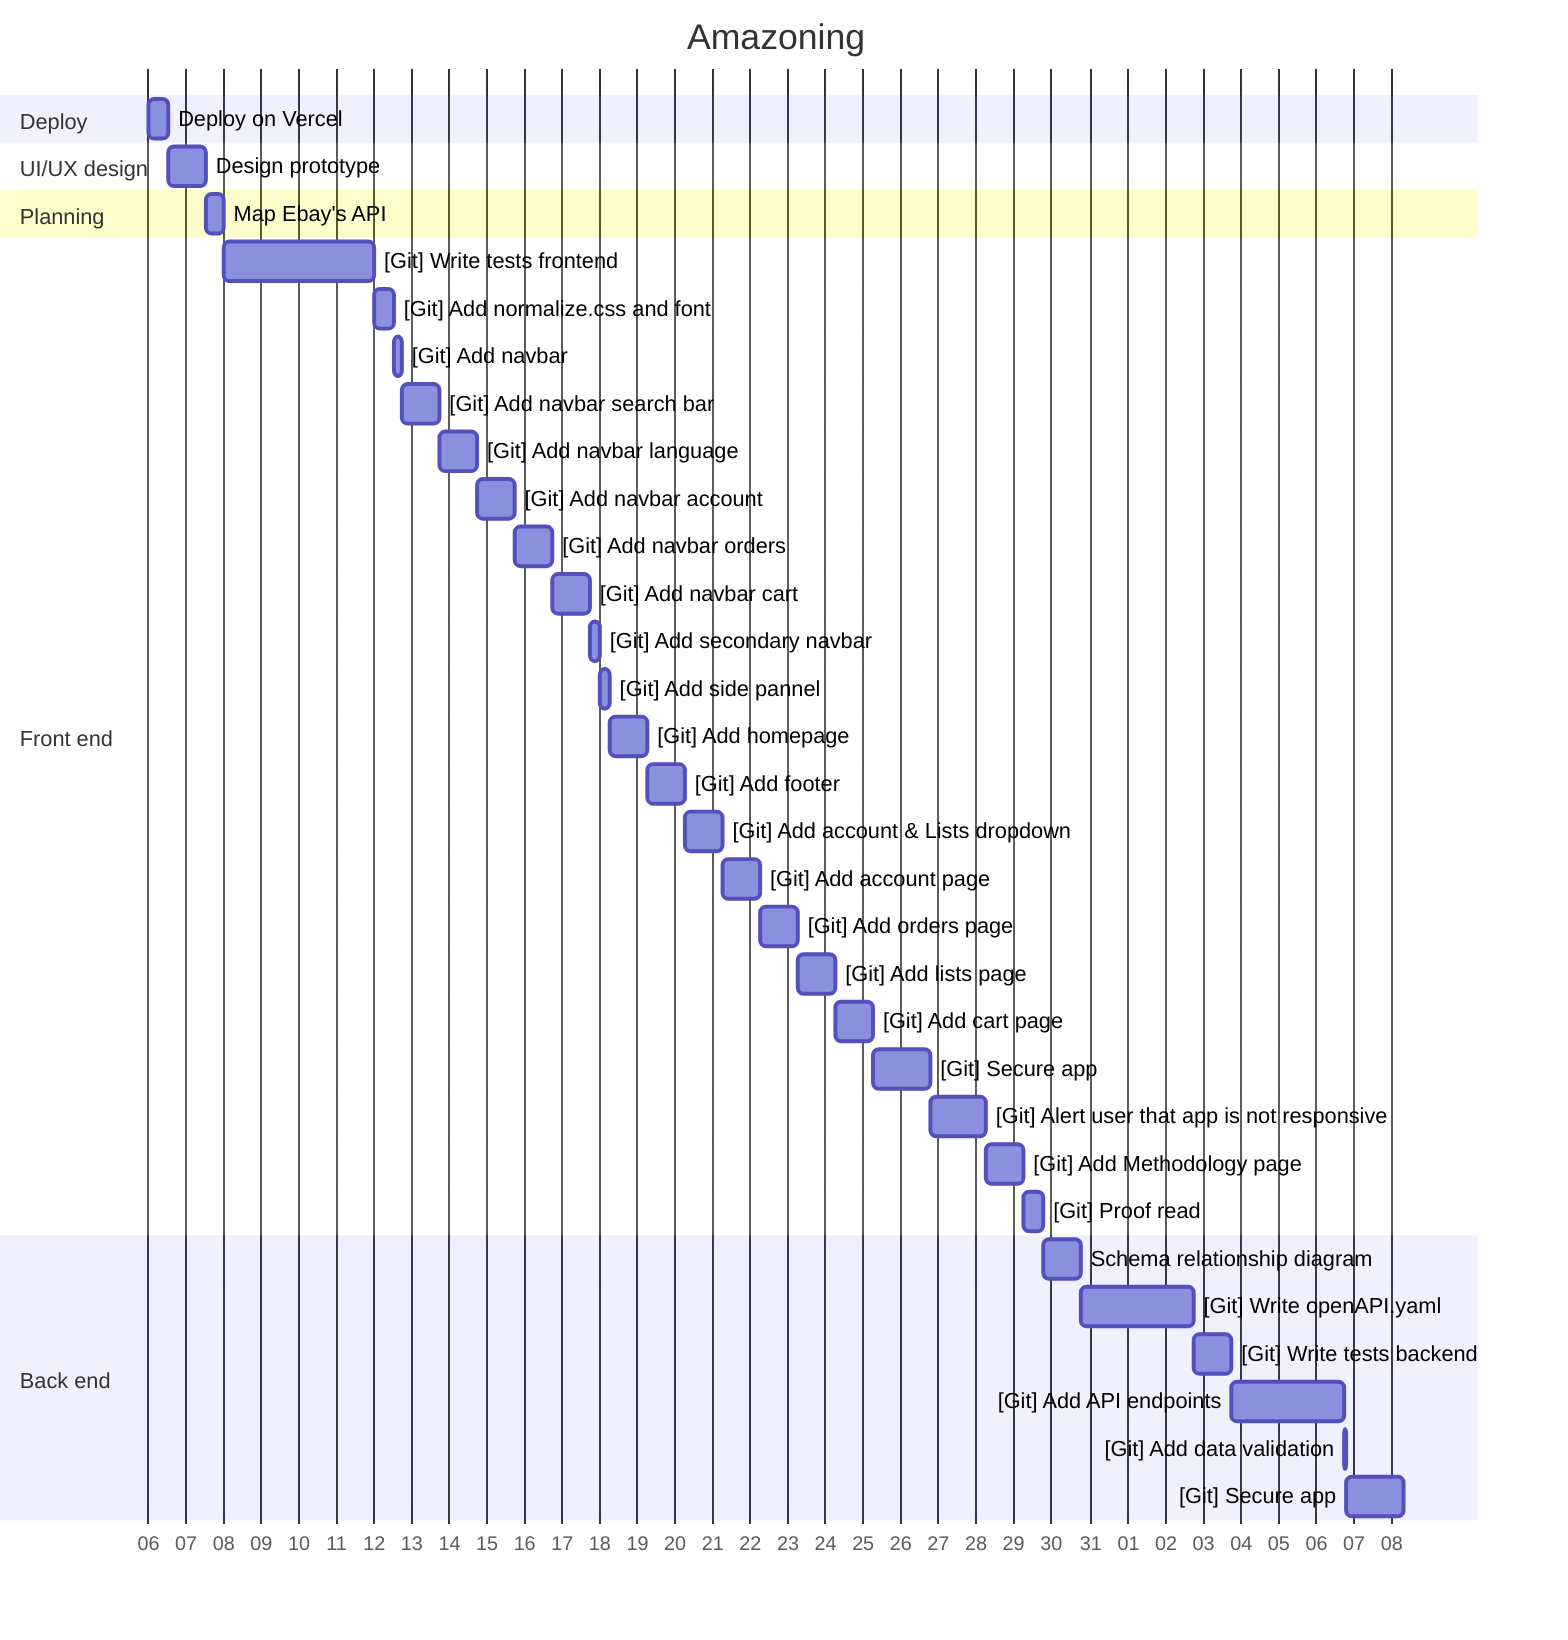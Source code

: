 gantt
title Amazoning
dateFormat YYYY-MM-DD
axisFormat %d
tickInterval 1day

%% [Git] --> git commit --> blue
%% ** --> notes in Obsidian --> bold

section Deploy
    Deploy on Vercel: dpn, 2023-03-6, 12h

section UI/UX design
    Design prototype: 1d

section Planning
    Map Ebay's API: 12h
        %% Identify all relevant fields

section Front end 
    %% ~ ~ ~ ~ ~ ~ ==> H E R E <== ~ ~ ~ ~ ~ ~ ~ 
    [Git] Write tests frontend: 4d
    [Git] Add normalize.css and font: 12h 
    [Git] Add navbar: 6h
        %% logo
    [Git] Add navbar search bar: 1d
    [Git] Add navbar language: 1d
    [Git] Add navbar account: 1d
    [Git] Add navbar orders: 1d
    [Git] Add navbar cart: 1d
    [Git] Add secondary navbar: 6h
        %% Prime video
        %% books
        %% music
        %% buy again
    [Git] Add side pannel: 6h
        %% Best seller
        %% new release
        %% Prime video
        %% amazon music
        %% books
        %% Electronics and computers
        %% Beauty & health
        %% Toys, children & baby
        %% Clothes, shoes and jewellery
        %% Sports & outdoors
        %% Your account
        %% language
        %% currency setting
    [Git] Add homepage: 1d
        %% Buy again (show 4 items bought)
        %% Pick up where you left off (show 4 items recently viewed)
        %% Top deal
        %% top movie
        %% selected for you
        %% Inspired by your purchase of ...
        %% You might also like
        %% Explore more items
        %% Best seller books **BANNER**
        %% Review your purchase
        %% Inspired by your browsing history **BANNER**
        %% Your browsing history **BANNER**
    [Git] Add footer: 1d
        %%just copy from amazon, but disable button/link
    [Git] Add account & Lists dropdown: 1d
    [Git] Add account page: 1d
    [Git] Add orders page: 1d
    [Git] Add lists page: 1d
    [Git] Add cart page: 1d
    [Git] Secure app: 36h
    [Git] Alert user that app is not responsive: 36h
    [Git] Add Methodology page: 1d
    [Git] Proof read: 12h

section Back end
    Schema relationship diagram: 1d
    [Git] Write openAPI.yaml: 3d
    [Git] Write tests backend: 1d
    [Git] Add API endpoints: 3d
    [Git] Add data validation: 2h
    [Git] Secure app: 36h
    %% ~ ~ ~ ~ ~ ~ ==> H E R E <== ~ ~ ~ ~ ~ ~ ~ 



    %%             FUTURE